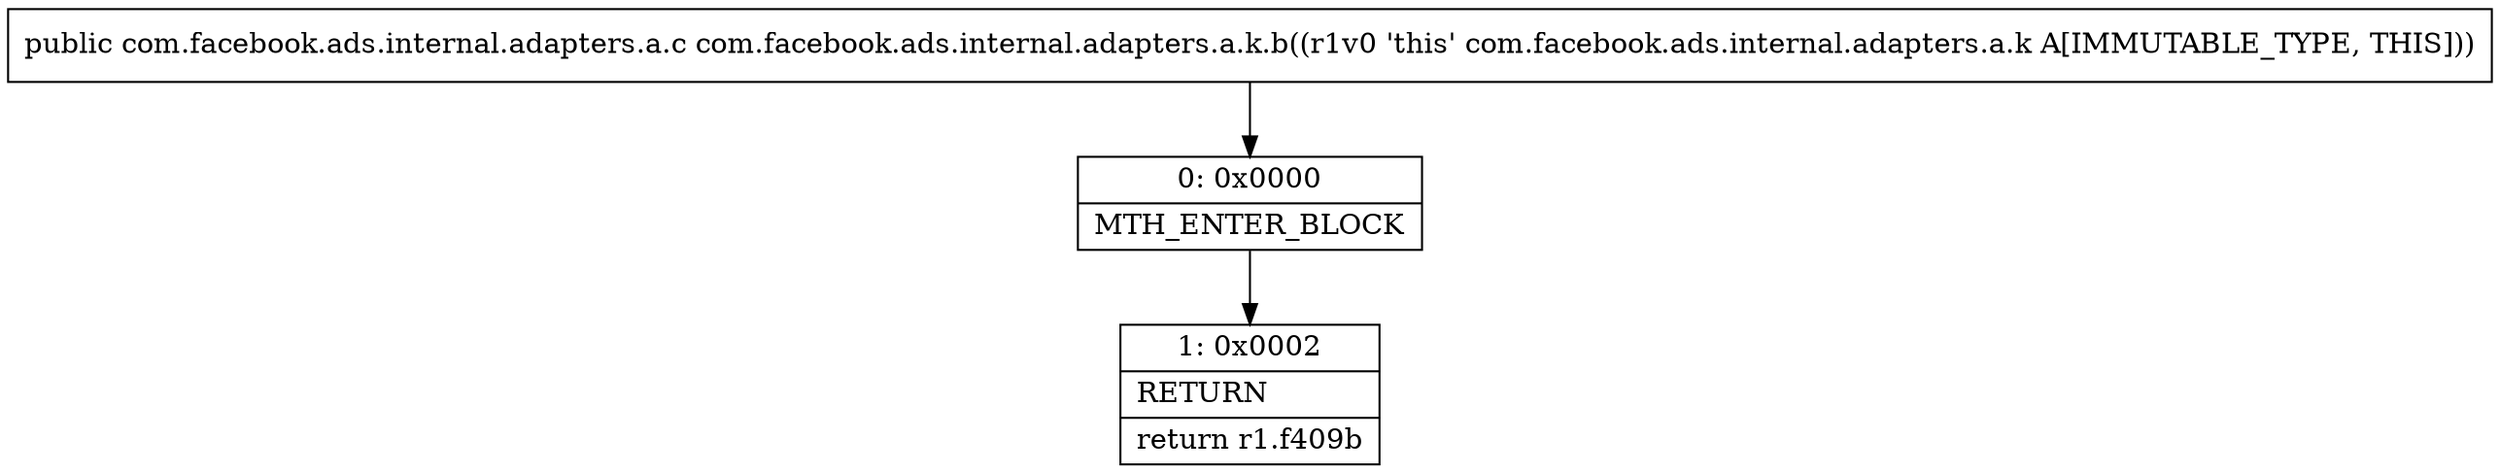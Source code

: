 digraph "CFG forcom.facebook.ads.internal.adapters.a.k.b()Lcom\/facebook\/ads\/internal\/adapters\/a\/c;" {
Node_0 [shape=record,label="{0\:\ 0x0000|MTH_ENTER_BLOCK\l}"];
Node_1 [shape=record,label="{1\:\ 0x0002|RETURN\l|return r1.f409b\l}"];
MethodNode[shape=record,label="{public com.facebook.ads.internal.adapters.a.c com.facebook.ads.internal.adapters.a.k.b((r1v0 'this' com.facebook.ads.internal.adapters.a.k A[IMMUTABLE_TYPE, THIS])) }"];
MethodNode -> Node_0;
Node_0 -> Node_1;
}

